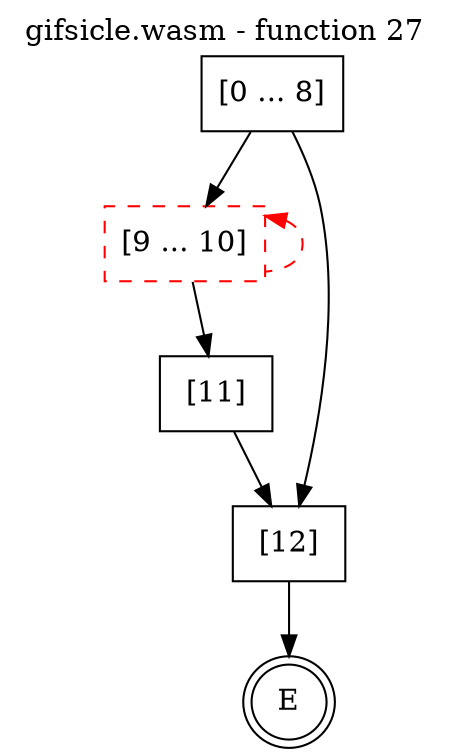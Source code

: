 digraph finite_state_machine {
    label = "gifsicle.wasm - function 27"
    labelloc =  t
    labelfontsize = 16
    labelfontcolor = black
    labelfontname = "Helvetica"
    node [shape = doublecircle]; E ;
    node [shape = box];
    node [shape=box, color=black, style=solid] 0[label="[0 ... 8]"]
    node [shape=box, color=red, style=dashed] 9[label="[9 ... 10]"]
    node [shape=box, color=black, style=solid] 11[label="[11]"]
    node [shape=box, color=black, style=solid] 12[label="[12]"]
    0 -> 9;
    0 -> 12;
    9 -> 11;
    9 -> 9[style="dashed" color="red" dir=back];
    11 -> 12;
    12 -> E;
}
